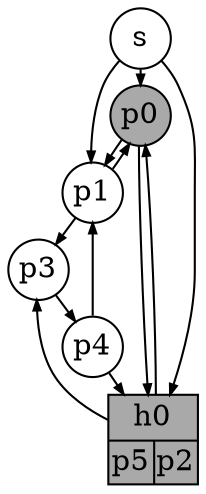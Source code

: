 digraph H001 {
    node [shape=circle,fixedsize=1,width=0.4,height=0.4,fillcolor="darkgray"];
	edge [arrowsize=0.5];
	nodesep=0.1;
	ranksep=0.1;
    s -> p0;
    s -> p1;
    s -> h0;
    p0 -> p1;
    p0 -> h0;
    p1 -> p0;
    p1 -> p3;
    p3 -> p4;
    p4 -> p1;
    p4 -> h0;
    h0 -> p0;
    h0 -> p3;
    h0 [style="filled",shape="record",label="{h0|{p5|p2}}",width=0.6,height=0.6];
    p0 [style="filled"];
}
